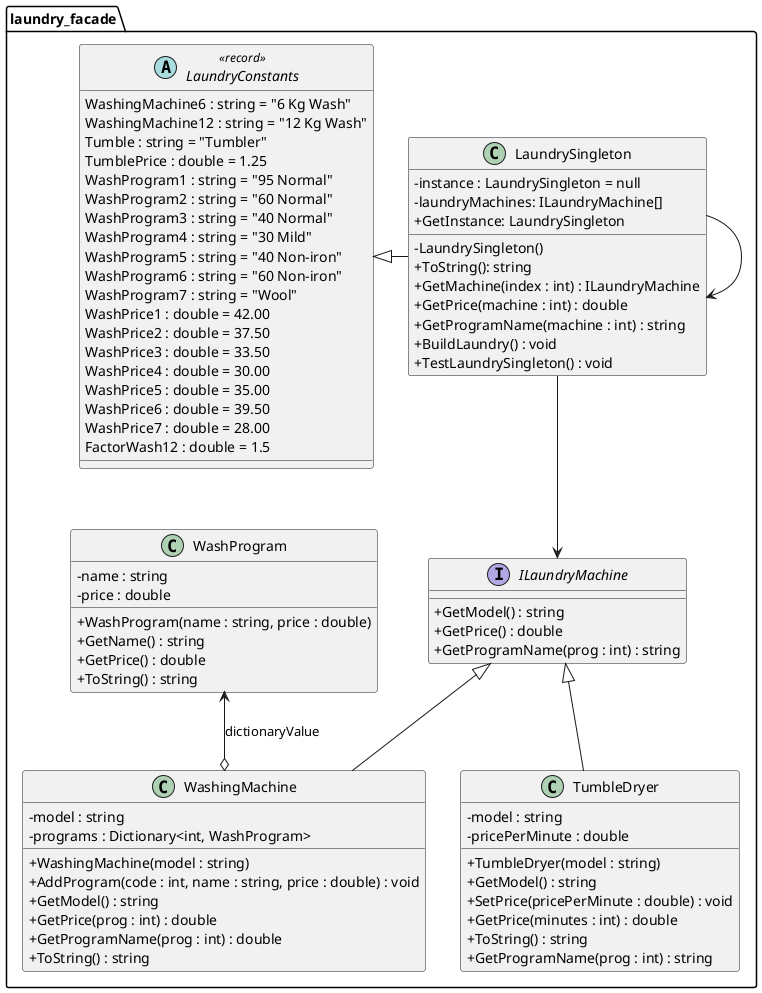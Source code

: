 @startuml LaundroMat
skinparam classAttributeIconSize 0
package laundry_facade
{
    class LaundrySingleton
    {
        -instance : LaundrySingleton = null
        -laundryMachines: ILaundryMachine[]
        +GetInstance: LaundrySingleton
        -LaundrySingleton()
        +ToString(): string
        +GetMachine(index : int) : ILaundryMachine
        +GetPrice(machine : int) : double
        +GetProgramName(machine : int) : string
        +BuildLaundry() : void
        +TestLaundrySingleton() : void
    }

    interface ILaundryMachine
    {
        +GetModel() : string
        +GetPrice() : double
        +GetProgramName(prog : int) : string
    }

    abstract class LaundryConstants <<record>>
    {
        WashingMachine6 : string = "6 Kg Wash"
        WashingMachine12 : string = "12 Kg Wash"
        Tumble : string = "Tumbler"
        TumblePrice : double = 1.25
        WashProgram1 : string = "95 Normal"
        WashProgram2 : string = "60 Normal"
        WashProgram3 : string = "40 Normal"
        WashProgram4 : string = "30 Mild"
        WashProgram5 : string = "40 Non-iron"
        WashProgram6 : string = "60 Non-iron"
        WashProgram7 : string = "Wool"
        WashPrice1 : double = 42.00
        WashPrice2 : double = 37.50
        WashPrice3 : double = 33.50
        WashPrice4 : double = 30.00
        WashPrice5 : double = 35.00
        WashPrice6 : double = 39.50
        WashPrice7 : double = 28.00
        FactorWash12 : double = 1.5
    }

    class WashProgram
    {
        -name : string
        -price : double
        +WashProgram(name : string, price : double)
        +GetName() : string
        +GetPrice() : double
        +ToString() : string
    }

    class WashingMachine
    {
        -model : string
        -programs : Dictionary<int, WashProgram>
        +WashingMachine(model : string)
        +AddProgram(code : int, name : string, price : double) : void
        +GetModel() : string
        +GetPrice(prog : int) : double
        +GetProgramName(prog : int) : double
        +ToString() : string

    }

    class TumbleDryer
    {
        -model : string
        -pricePerMinute : double
        +TumbleDryer(model : string)
        +GetModel() : string
        +SetPrice(pricePerMinute : double) : void
        +GetPrice(minutes : int) : double
        +ToString() : string
        +GetProgramName(prog : int) : string
    }
}

LaundrySingleton --> ILaundryMachine
LaundrySingleton --> LaundrySingleton
LaundryConstants <|- LaundrySingleton
ILaundryMachine <|-- TumbleDryer
ILaundryMachine <|-- WashingMachine
WashProgram <--o WashingMachine : dictionaryValue
@enduml
